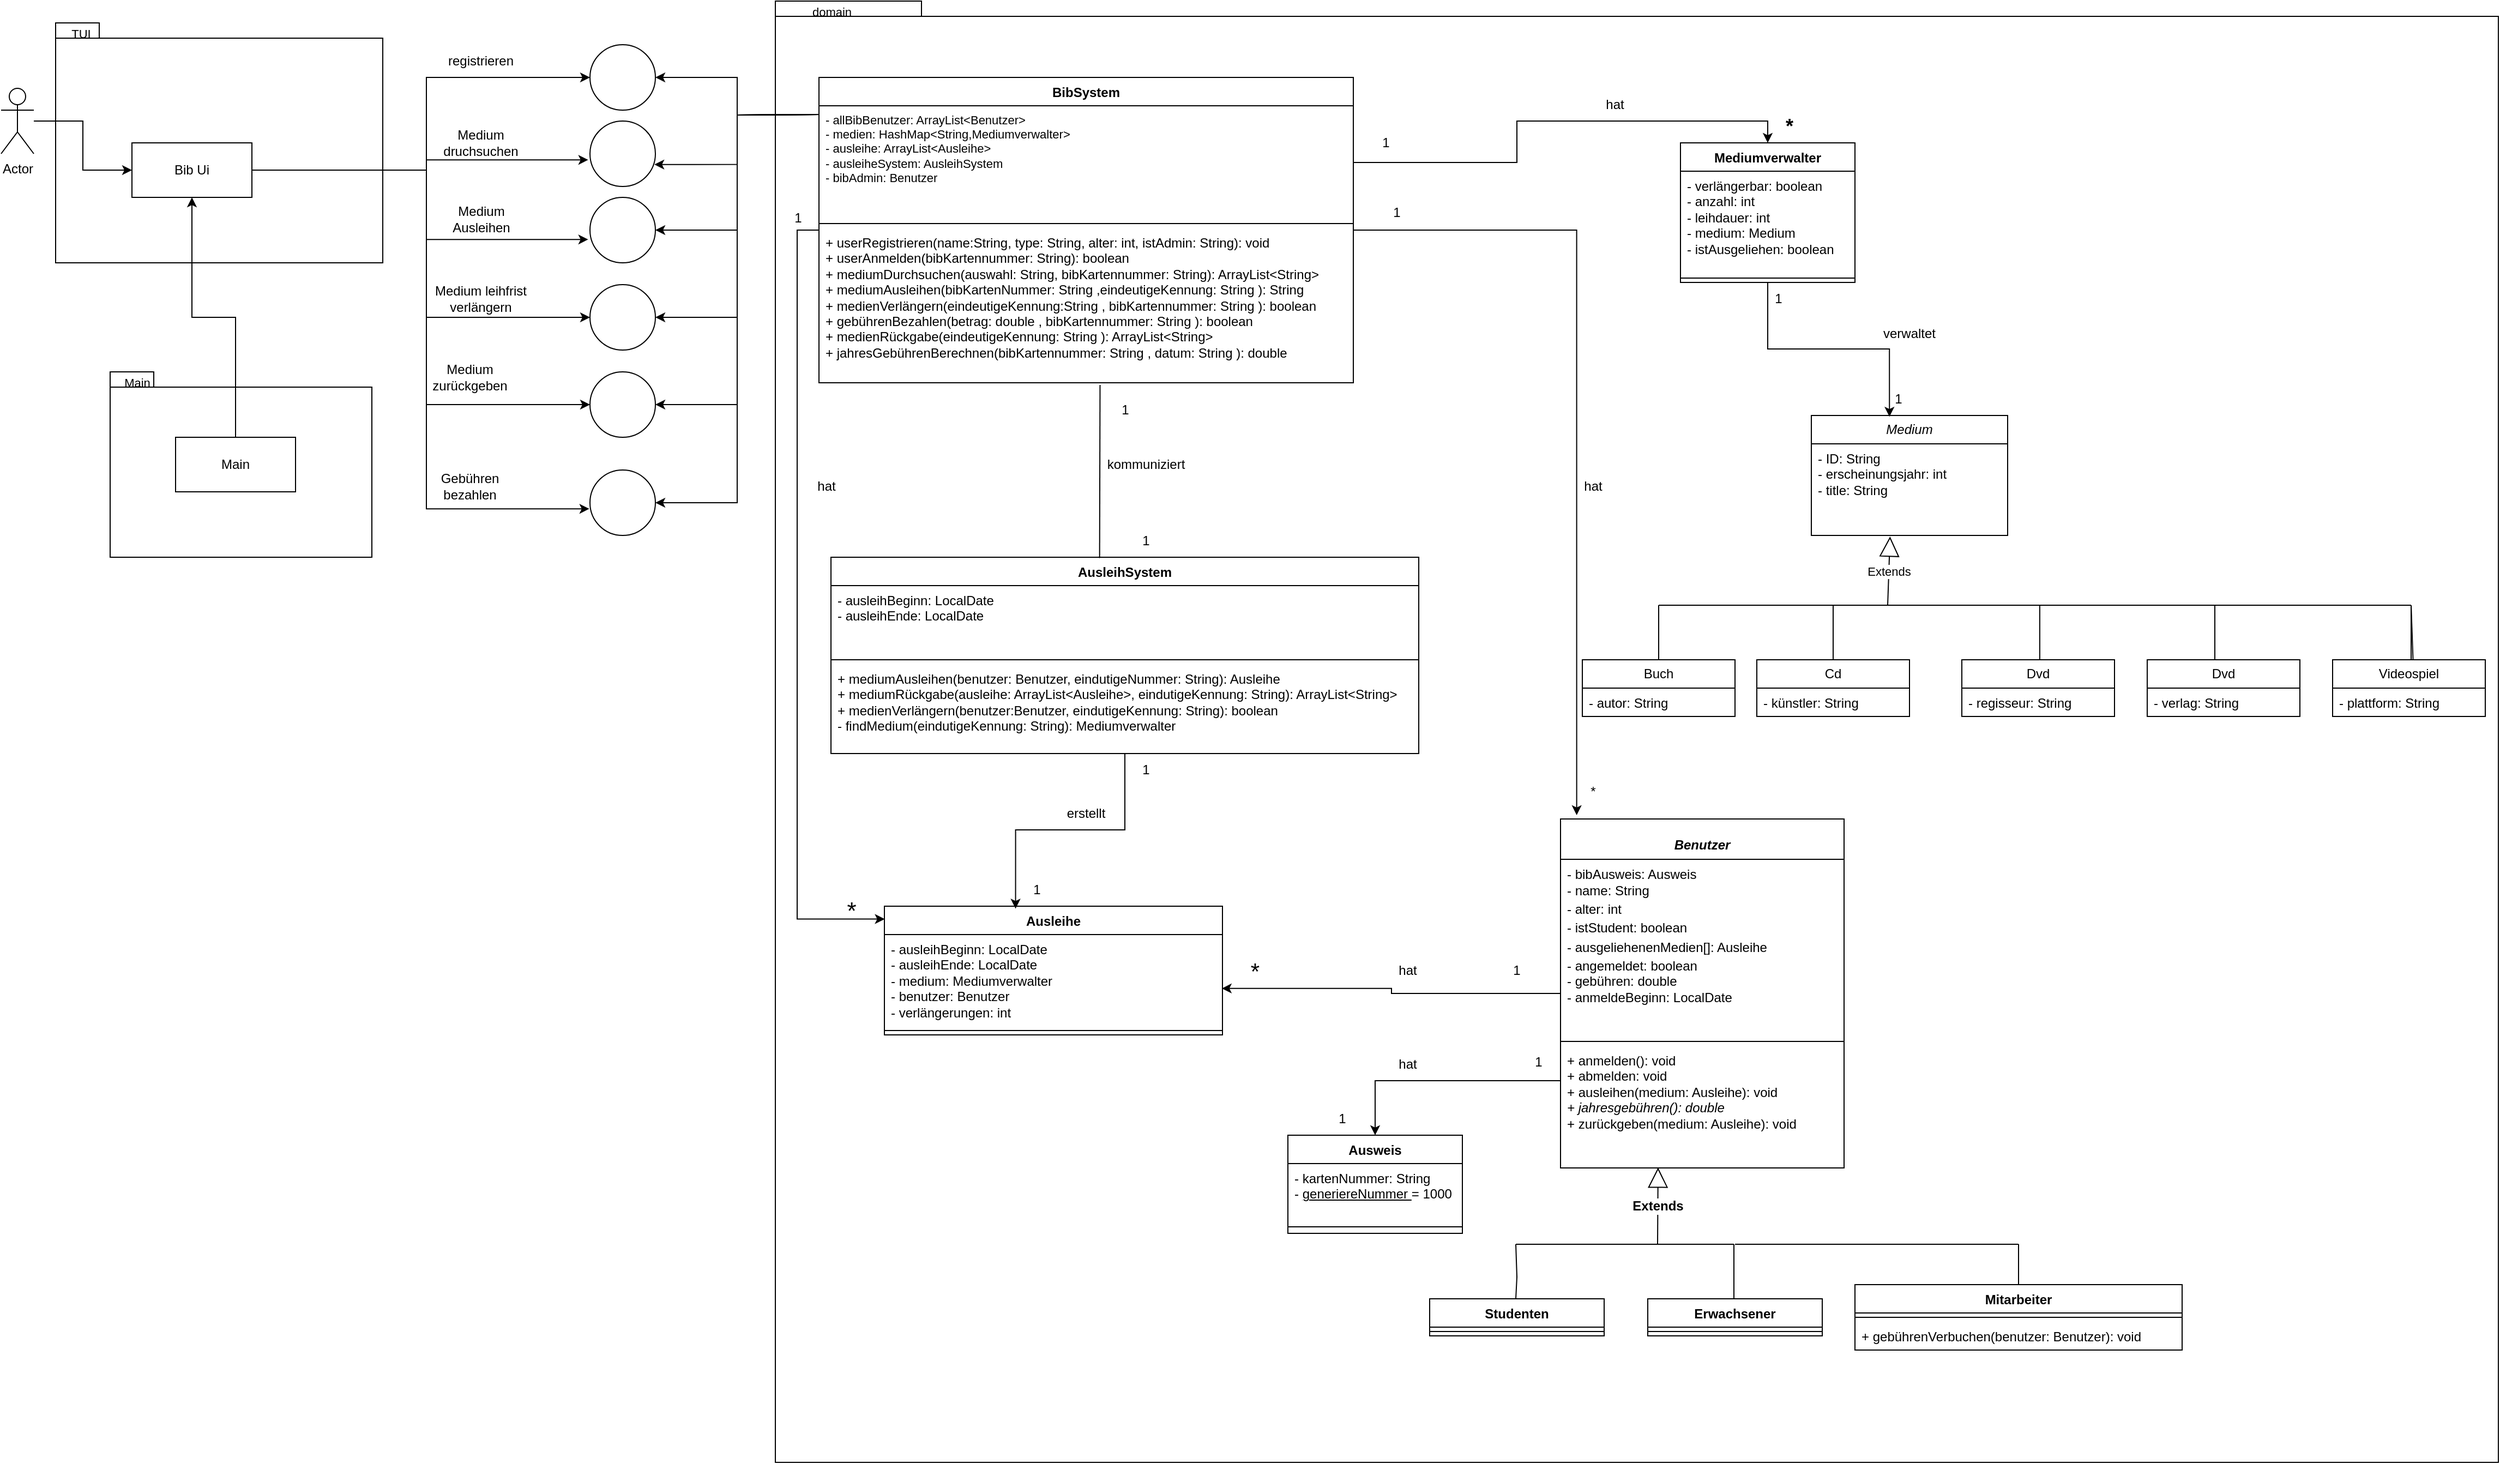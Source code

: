 <mxfile version="24.8.6">
  <diagram name="Seite-1" id="xkmZ0K6vz5A5_BixXH1Q">
    <mxGraphModel dx="1873" dy="1415" grid="1" gridSize="10" guides="1" tooltips="1" connect="1" arrows="1" fold="1" page="1" pageScale="1" pageWidth="827" pageHeight="1169" math="0" shadow="0">
      <root>
        <mxCell id="0" />
        <mxCell id="1" parent="0" />
        <mxCell id="l42d9aidsTNYsLyE-SN_-16" value="" style="shape=folder;fontStyle=1;spacingTop=10;tabWidth=40;tabHeight=14;tabPosition=left;html=1;whiteSpace=wrap;" vertex="1" parent="1">
          <mxGeometry x="750" y="260" width="1580" height="1340" as="geometry" />
        </mxCell>
        <object label="" TUI="" id="ydUtLetK26WXyeJ3qCt--1">
          <mxCell style="shape=folder;fontStyle=1;spacingTop=10;tabWidth=40;tabHeight=14;tabPosition=left;html=1;whiteSpace=wrap;points=[[0,0,0,-5,-13],[0,0,0,0,14],[0,0,0,0,78],[0,0,0,0,142],[0,0,0,0,206],[0,0,0,0,270],[0,0,0,20,0],[0,0,0,40,0],[0,0,0,160,14],[0,0,0,280,14],[0,0,0,280,78],[0,0,0,280,142],[0,0,0,280,206],[0,0,0,280,270],[0,0.5,0,0,0],[0.04,0.02,0,0,0],[0.06,0.04,0,0,0],[0.09,0.03,0,0,0],[0.13,0.04,0,0,0],[0.25,1,0,0,0],[0.5,1,0,0,0],[0.75,1,0,0,0]];" parent="1" vertex="1">
            <mxGeometry x="90" y="280" width="300" height="220" as="geometry" />
          </mxCell>
        </object>
        <mxCell id="bG3rtPKbTOfA4ERHpklN-3" style="edgeStyle=orthogonalEdgeStyle;rounded=0;orthogonalLoop=1;jettySize=auto;html=1;" parent="1" source="ydUtLetK26WXyeJ3qCt--3" target="ydUtLetK26WXyeJ3qCt--5" edge="1">
          <mxGeometry relative="1" as="geometry" />
        </mxCell>
        <mxCell id="ydUtLetK26WXyeJ3qCt--3" value="Actor" style="shape=umlActor;verticalLabelPosition=bottom;verticalAlign=top;html=1;outlineConnect=0;" parent="1" vertex="1">
          <mxGeometry x="40" y="340" width="30" height="60" as="geometry" />
        </mxCell>
        <mxCell id="ydUtLetK26WXyeJ3qCt--5" value="Bib Ui" style="html=1;whiteSpace=wrap;" parent="1" vertex="1">
          <mxGeometry x="160" y="390" width="110" height="50" as="geometry" />
        </mxCell>
        <mxCell id="ydUtLetK26WXyeJ3qCt--7" value="package" style="shape=folder;fontStyle=1;spacingTop=10;tabWidth=40;tabHeight=14;tabPosition=left;html=1;whiteSpace=wrap;" parent="1" vertex="1">
          <mxGeometry x="140" y="600" width="240" height="170" as="geometry" />
        </mxCell>
        <mxCell id="bG3rtPKbTOfA4ERHpklN-4" style="edgeStyle=orthogonalEdgeStyle;rounded=0;orthogonalLoop=1;jettySize=auto;html=1;" parent="1" source="ydUtLetK26WXyeJ3qCt--9" target="ydUtLetK26WXyeJ3qCt--5" edge="1">
          <mxGeometry relative="1" as="geometry" />
        </mxCell>
        <mxCell id="ydUtLetK26WXyeJ3qCt--9" value="Main" style="html=1;whiteSpace=wrap;" parent="1" vertex="1">
          <mxGeometry x="200" y="660" width="110" height="50" as="geometry" />
        </mxCell>
        <mxCell id="ydUtLetK26WXyeJ3qCt--10" value="" style="verticalLabelPosition=bottom;verticalAlign=top;html=1;shape=mxgraph.flowchart.on-page_reference;" parent="1" vertex="1">
          <mxGeometry x="580" y="300" width="60" height="60" as="geometry" />
        </mxCell>
        <mxCell id="ydUtLetK26WXyeJ3qCt--11" value="" style="verticalLabelPosition=bottom;verticalAlign=top;html=1;shape=mxgraph.flowchart.on-page_reference;" parent="1" vertex="1">
          <mxGeometry x="580" y="370" width="60" height="60" as="geometry" />
        </mxCell>
        <mxCell id="ydUtLetK26WXyeJ3qCt--12" value="" style="verticalLabelPosition=bottom;verticalAlign=top;html=1;shape=mxgraph.flowchart.on-page_reference;" parent="1" vertex="1">
          <mxGeometry x="580" y="440" width="60" height="60" as="geometry" />
        </mxCell>
        <mxCell id="ydUtLetK26WXyeJ3qCt--13" value="" style="verticalLabelPosition=bottom;verticalAlign=top;html=1;shape=mxgraph.flowchart.on-page_reference;" parent="1" vertex="1">
          <mxGeometry x="580" y="520" width="60" height="60" as="geometry" />
        </mxCell>
        <mxCell id="ydUtLetK26WXyeJ3qCt--14" value="" style="verticalLabelPosition=bottom;verticalAlign=top;html=1;shape=mxgraph.flowchart.on-page_reference;" parent="1" vertex="1">
          <mxGeometry x="580" y="600" width="60" height="60" as="geometry" />
        </mxCell>
        <mxCell id="ydUtLetK26WXyeJ3qCt--25" value="&lt;font style=&quot;font-size: 11px;&quot;&gt;TUI&amp;nbsp;&lt;/font&gt;" style="text;html=1;align=center;verticalAlign=middle;whiteSpace=wrap;rounded=0;" parent="1" vertex="1">
          <mxGeometry x="80" y="280" width="70" height="20" as="geometry" />
        </mxCell>
        <mxCell id="ydUtLetK26WXyeJ3qCt--26" value="&lt;div&gt;&lt;br&gt;&lt;/div&gt;&lt;div&gt;&lt;br&gt;&lt;/div&gt;" style="text;html=1;align=center;verticalAlign=middle;whiteSpace=wrap;rounded=0;" parent="1" vertex="1">
          <mxGeometry x="50" y="280" width="70" height="20" as="geometry" />
        </mxCell>
        <mxCell id="ydUtLetK26WXyeJ3qCt--27" value="&lt;font style=&quot;font-size: 11px;&quot;&gt;Main&lt;/font&gt;" style="text;html=1;align=center;verticalAlign=middle;whiteSpace=wrap;rounded=0;" parent="1" vertex="1">
          <mxGeometry x="130" y="600" width="70" height="20" as="geometry" />
        </mxCell>
        <mxCell id="ydUtLetK26WXyeJ3qCt--28" value="&lt;font style=&quot;font-size: 11px;&quot;&gt;domain&lt;/font&gt;" style="text;html=1;align=center;verticalAlign=middle;whiteSpace=wrap;rounded=0;" parent="1" vertex="1">
          <mxGeometry x="767" y="260" width="70" height="20" as="geometry" />
        </mxCell>
        <mxCell id="ydUtLetK26WXyeJ3qCt--29" value="registrieren" style="text;html=1;align=center;verticalAlign=middle;whiteSpace=wrap;rounded=0;" parent="1" vertex="1">
          <mxGeometry x="450" y="300" width="60" height="30" as="geometry" />
        </mxCell>
        <mxCell id="ydUtLetK26WXyeJ3qCt--32" value="Medium&amp;nbsp;leihfrist verlängern" style="text;html=1;align=center;verticalAlign=middle;whiteSpace=wrap;rounded=0;" parent="1" vertex="1">
          <mxGeometry x="430" y="518" width="100" height="30" as="geometry" />
        </mxCell>
        <mxCell id="ydUtLetK26WXyeJ3qCt--33" value="Medium zurückgeben" style="text;html=1;align=center;verticalAlign=middle;whiteSpace=wrap;rounded=0;" parent="1" vertex="1">
          <mxGeometry x="440" y="590" width="60" height="30" as="geometry" />
        </mxCell>
        <mxCell id="ydUtLetK26WXyeJ3qCt--34" value="Gebühren bezahlen" style="text;html=1;align=center;verticalAlign=middle;whiteSpace=wrap;rounded=0;" parent="1" vertex="1">
          <mxGeometry x="440" y="690" width="60" height="30" as="geometry" />
        </mxCell>
        <mxCell id="ydUtLetK26WXyeJ3qCt--38" value="" style="verticalLabelPosition=bottom;verticalAlign=top;html=1;shape=mxgraph.flowchart.on-page_reference;" parent="1" vertex="1">
          <mxGeometry x="580" y="690" width="60" height="60" as="geometry" />
        </mxCell>
        <mxCell id="ydUtLetK26WXyeJ3qCt--41" value="&lt;i&gt;Medium&lt;/i&gt;" style="swimlane;fontStyle=0;childLayout=stackLayout;horizontal=1;startSize=26;fillColor=none;horizontalStack=0;resizeParent=1;resizeParentMax=0;resizeLast=0;collapsible=1;marginBottom=0;whiteSpace=wrap;html=1;" parent="1" vertex="1">
          <mxGeometry x="1700" y="640" width="180" height="110" as="geometry" />
        </mxCell>
        <mxCell id="ydUtLetK26WXyeJ3qCt--42" value="- ID: String&lt;div&gt;- erscheinungsjahr: int&lt;/div&gt;&lt;div&gt;- title: String&lt;/div&gt;" style="text;strokeColor=none;fillColor=none;align=left;verticalAlign=top;spacingLeft=4;spacingRight=4;overflow=hidden;rotatable=0;points=[[0,0.5],[1,0.5]];portConstraint=eastwest;whiteSpace=wrap;html=1;" parent="ydUtLetK26WXyeJ3qCt--41" vertex="1">
          <mxGeometry y="26" width="180" height="84" as="geometry" />
        </mxCell>
        <mxCell id="ydUtLetK26WXyeJ3qCt--79" value="" style="endArrow=none;html=1;rounded=0;" parent="1" edge="1">
          <mxGeometry width="50" height="50" relative="1" as="geometry">
            <mxPoint x="1560" y="864" as="sourcePoint" />
            <mxPoint x="1560" y="814" as="targetPoint" />
          </mxGeometry>
        </mxCell>
        <mxCell id="ydUtLetK26WXyeJ3qCt--80" value="" style="endArrow=none;html=1;rounded=0;" parent="1" edge="1">
          <mxGeometry width="50" height="50" relative="1" as="geometry">
            <mxPoint x="1560" y="814" as="sourcePoint" />
            <mxPoint x="2250" y="814" as="targetPoint" />
          </mxGeometry>
        </mxCell>
        <mxCell id="ydUtLetK26WXyeJ3qCt--81" value="" style="endArrow=none;html=1;rounded=0;exitX=0.584;exitY=0.003;exitDx=0;exitDy=0;exitPerimeter=0;" parent="1" edge="1">
          <mxGeometry width="50" height="50" relative="1" as="geometry">
            <mxPoint x="2251.76" y="864.156" as="sourcePoint" />
            <mxPoint x="2250" y="814" as="targetPoint" />
          </mxGeometry>
        </mxCell>
        <mxCell id="ydUtLetK26WXyeJ3qCt--82" value="Extends" style="endArrow=block;endSize=16;endFill=0;html=1;rounded=0;entryX=0.401;entryY=1.012;entryDx=0;entryDy=0;entryPerimeter=0;" parent="1" target="ydUtLetK26WXyeJ3qCt--42" edge="1">
          <mxGeometry width="160" relative="1" as="geometry">
            <mxPoint x="1770" y="814" as="sourcePoint" />
            <mxPoint x="1771.82" y="753.876" as="targetPoint" />
          </mxGeometry>
        </mxCell>
        <mxCell id="ydUtLetK26WXyeJ3qCt--84" value="" style="endArrow=none;html=1;rounded=0;" parent="1" edge="1">
          <mxGeometry width="50" height="50" relative="1" as="geometry">
            <mxPoint x="1720" y="864" as="sourcePoint" />
            <mxPoint x="1720" y="814" as="targetPoint" />
          </mxGeometry>
        </mxCell>
        <mxCell id="ydUtLetK26WXyeJ3qCt--86" value="" style="endArrow=none;html=1;rounded=0;" parent="1" edge="1">
          <mxGeometry width="50" height="50" relative="1" as="geometry">
            <mxPoint x="1909.45" y="864" as="sourcePoint" />
            <mxPoint x="1909.45" y="814" as="targetPoint" />
            <Array as="points">
              <mxPoint x="1909.45" y="834" />
            </Array>
          </mxGeometry>
        </mxCell>
        <mxCell id="ydUtLetK26WXyeJ3qCt--87" value="" style="endArrow=none;html=1;rounded=0;" parent="1" edge="1">
          <mxGeometry width="50" height="50" relative="1" as="geometry">
            <mxPoint x="2070" y="864" as="sourcePoint" />
            <mxPoint x="2070" y="814" as="targetPoint" />
          </mxGeometry>
        </mxCell>
        <mxCell id="ydUtLetK26WXyeJ3qCt--88" value="" style="endArrow=none;html=1;rounded=0;" parent="1" edge="1">
          <mxGeometry width="50" height="50" relative="1" as="geometry">
            <mxPoint x="2250" y="864" as="sourcePoint" />
            <mxPoint x="2250" y="814" as="targetPoint" />
          </mxGeometry>
        </mxCell>
        <mxCell id="ydUtLetK26WXyeJ3qCt--131" style="edgeStyle=orthogonalEdgeStyle;rounded=0;orthogonalLoop=1;jettySize=auto;html=1;entryX=1;entryY=0.5;entryDx=0;entryDy=0;entryPerimeter=0;" parent="1" target="ydUtLetK26WXyeJ3qCt--10" edge="1">
          <mxGeometry relative="1" as="geometry">
            <mxPoint x="790" y="364" as="sourcePoint" />
          </mxGeometry>
        </mxCell>
        <mxCell id="ydUtLetK26WXyeJ3qCt--132" style="edgeStyle=orthogonalEdgeStyle;rounded=0;orthogonalLoop=1;jettySize=auto;html=1;entryX=0.985;entryY=0.664;entryDx=0;entryDy=0;entryPerimeter=0;" parent="1" target="ydUtLetK26WXyeJ3qCt--11" edge="1">
          <mxGeometry relative="1" as="geometry">
            <mxPoint x="790" y="364" as="sourcePoint" />
          </mxGeometry>
        </mxCell>
        <mxCell id="ydUtLetK26WXyeJ3qCt--133" style="edgeStyle=orthogonalEdgeStyle;rounded=0;orthogonalLoop=1;jettySize=auto;html=1;entryX=1;entryY=0.5;entryDx=0;entryDy=0;entryPerimeter=0;" parent="1" target="ydUtLetK26WXyeJ3qCt--12" edge="1">
          <mxGeometry relative="1" as="geometry">
            <mxPoint x="790" y="364" as="sourcePoint" />
          </mxGeometry>
        </mxCell>
        <mxCell id="ydUtLetK26WXyeJ3qCt--134" style="edgeStyle=orthogonalEdgeStyle;rounded=0;orthogonalLoop=1;jettySize=auto;html=1;entryX=1;entryY=0.5;entryDx=0;entryDy=0;entryPerimeter=0;" parent="1" target="ydUtLetK26WXyeJ3qCt--13" edge="1">
          <mxGeometry relative="1" as="geometry">
            <mxPoint x="790" y="364" as="sourcePoint" />
          </mxGeometry>
        </mxCell>
        <mxCell id="ydUtLetK26WXyeJ3qCt--135" style="edgeStyle=orthogonalEdgeStyle;rounded=0;orthogonalLoop=1;jettySize=auto;html=1;entryX=1;entryY=0.5;entryDx=0;entryDy=0;entryPerimeter=0;" parent="1" target="ydUtLetK26WXyeJ3qCt--14" edge="1">
          <mxGeometry relative="1" as="geometry">
            <mxPoint x="790" y="364" as="sourcePoint" />
          </mxGeometry>
        </mxCell>
        <mxCell id="ydUtLetK26WXyeJ3qCt--136" style="edgeStyle=orthogonalEdgeStyle;rounded=0;orthogonalLoop=1;jettySize=auto;html=1;entryX=1;entryY=0.5;entryDx=0;entryDy=0;entryPerimeter=0;" parent="1" target="ydUtLetK26WXyeJ3qCt--38" edge="1">
          <mxGeometry relative="1" as="geometry">
            <mxPoint x="790" y="364" as="sourcePoint" />
          </mxGeometry>
        </mxCell>
        <mxCell id="ydUtLetK26WXyeJ3qCt--137" style="edgeStyle=orthogonalEdgeStyle;rounded=0;orthogonalLoop=1;jettySize=auto;html=1;entryX=0;entryY=0.5;entryDx=0;entryDy=0;entryPerimeter=0;" parent="1" source="ydUtLetK26WXyeJ3qCt--5" target="ydUtLetK26WXyeJ3qCt--10" edge="1">
          <mxGeometry relative="1" as="geometry">
            <Array as="points">
              <mxPoint x="430" y="415" />
              <mxPoint x="430" y="330" />
            </Array>
          </mxGeometry>
        </mxCell>
        <mxCell id="ydUtLetK26WXyeJ3qCt--138" style="edgeStyle=orthogonalEdgeStyle;rounded=0;orthogonalLoop=1;jettySize=auto;html=1;entryX=-0.027;entryY=0.593;entryDx=0;entryDy=0;entryPerimeter=0;" parent="1" source="ydUtLetK26WXyeJ3qCt--5" target="ydUtLetK26WXyeJ3qCt--11" edge="1">
          <mxGeometry relative="1" as="geometry">
            <Array as="points">
              <mxPoint x="430" y="415" />
              <mxPoint x="430" y="406" />
            </Array>
          </mxGeometry>
        </mxCell>
        <mxCell id="ydUtLetK26WXyeJ3qCt--139" style="edgeStyle=orthogonalEdgeStyle;rounded=0;orthogonalLoop=1;jettySize=auto;html=1;entryX=-0.027;entryY=0.643;entryDx=0;entryDy=0;entryPerimeter=0;" parent="1" source="ydUtLetK26WXyeJ3qCt--5" target="ydUtLetK26WXyeJ3qCt--12" edge="1">
          <mxGeometry relative="1" as="geometry">
            <Array as="points">
              <mxPoint x="430" y="415" />
              <mxPoint x="430" y="479" />
            </Array>
          </mxGeometry>
        </mxCell>
        <mxCell id="ydUtLetK26WXyeJ3qCt--141" style="edgeStyle=orthogonalEdgeStyle;rounded=0;orthogonalLoop=1;jettySize=auto;html=1;entryX=0;entryY=0.5;entryDx=0;entryDy=0;entryPerimeter=0;" parent="1" source="ydUtLetK26WXyeJ3qCt--5" target="ydUtLetK26WXyeJ3qCt--13" edge="1">
          <mxGeometry relative="1" as="geometry">
            <Array as="points">
              <mxPoint x="430" y="415" />
              <mxPoint x="430" y="550" />
            </Array>
          </mxGeometry>
        </mxCell>
        <mxCell id="ydUtLetK26WXyeJ3qCt--142" style="edgeStyle=orthogonalEdgeStyle;rounded=0;orthogonalLoop=1;jettySize=auto;html=1;entryX=0;entryY=0.5;entryDx=0;entryDy=0;entryPerimeter=0;" parent="1" source="ydUtLetK26WXyeJ3qCt--5" target="ydUtLetK26WXyeJ3qCt--14" edge="1">
          <mxGeometry relative="1" as="geometry">
            <Array as="points">
              <mxPoint x="430" y="415" />
              <mxPoint x="430" y="630" />
            </Array>
          </mxGeometry>
        </mxCell>
        <mxCell id="ydUtLetK26WXyeJ3qCt--143" style="edgeStyle=orthogonalEdgeStyle;rounded=0;orthogonalLoop=1;jettySize=auto;html=1;entryX=-0.01;entryY=0.593;entryDx=0;entryDy=0;entryPerimeter=0;" parent="1" source="ydUtLetK26WXyeJ3qCt--5" target="ydUtLetK26WXyeJ3qCt--38" edge="1">
          <mxGeometry relative="1" as="geometry">
            <Array as="points">
              <mxPoint x="430" y="415" />
              <mxPoint x="430" y="726" />
            </Array>
          </mxGeometry>
        </mxCell>
        <mxCell id="ydUtLetK26WXyeJ3qCt--158" value="Ausleihe" style="swimlane;fontStyle=1;align=center;verticalAlign=top;childLayout=stackLayout;horizontal=1;startSize=26;horizontalStack=0;resizeParent=1;resizeParentMax=0;resizeLast=0;collapsible=1;marginBottom=0;whiteSpace=wrap;html=1;" parent="1" vertex="1">
          <mxGeometry x="850" y="1090" width="310" height="118" as="geometry" />
        </mxCell>
        <mxCell id="ydUtLetK26WXyeJ3qCt--159" value="- ausleihBeginn: LocalDate&lt;div&gt;- ausleihEnde: LocalDate&amp;nbsp;&lt;/div&gt;&lt;div&gt;- medium: Mediumverwalter&lt;/div&gt;&lt;div&gt;- benutzer: Benutzer&lt;/div&gt;&lt;div&gt;- verlängerungen: int&lt;/div&gt;" style="text;strokeColor=none;fillColor=none;align=left;verticalAlign=top;spacingLeft=4;spacingRight=4;overflow=hidden;rotatable=0;points=[[0,0.5],[1,0.5]];portConstraint=eastwest;whiteSpace=wrap;html=1;" parent="ydUtLetK26WXyeJ3qCt--158" vertex="1">
          <mxGeometry y="26" width="310" height="84" as="geometry" />
        </mxCell>
        <mxCell id="ydUtLetK26WXyeJ3qCt--160" value="" style="line;strokeWidth=1;fillColor=none;align=left;verticalAlign=middle;spacingTop=-1;spacingLeft=3;spacingRight=3;rotatable=0;labelPosition=right;points=[];portConstraint=eastwest;strokeColor=inherit;" parent="ydUtLetK26WXyeJ3qCt--158" vertex="1">
          <mxGeometry y="110" width="310" height="8" as="geometry" />
        </mxCell>
        <mxCell id="ydUtLetK26WXyeJ3qCt--162" value="Ausweis" style="swimlane;fontStyle=1;align=center;verticalAlign=top;childLayout=stackLayout;horizontal=1;startSize=26;horizontalStack=0;resizeParent=1;resizeParentMax=0;resizeLast=0;collapsible=1;marginBottom=0;whiteSpace=wrap;html=1;" parent="1" vertex="1">
          <mxGeometry x="1220" y="1300" width="160" height="90" as="geometry" />
        </mxCell>
        <mxCell id="ydUtLetK26WXyeJ3qCt--163" value="- kartenNummer: String&lt;div&gt;- &lt;u&gt;generiereNummer &lt;/u&gt;= 1000&lt;/div&gt;" style="text;strokeColor=none;fillColor=none;align=left;verticalAlign=top;spacingLeft=4;spacingRight=4;overflow=hidden;rotatable=0;points=[[0,0.5],[1,0.5]];portConstraint=eastwest;whiteSpace=wrap;html=1;" parent="ydUtLetK26WXyeJ3qCt--162" vertex="1">
          <mxGeometry y="26" width="160" height="54" as="geometry" />
        </mxCell>
        <mxCell id="ydUtLetK26WXyeJ3qCt--164" value="" style="line;strokeWidth=1;fillColor=none;align=left;verticalAlign=middle;spacingTop=-1;spacingLeft=3;spacingRight=3;rotatable=0;labelPosition=right;points=[];portConstraint=eastwest;strokeColor=inherit;" parent="ydUtLetK26WXyeJ3qCt--162" vertex="1">
          <mxGeometry y="80" width="160" height="8" as="geometry" />
        </mxCell>
        <mxCell id="ydUtLetK26WXyeJ3qCt--165" value="&lt;div&gt;&lt;br&gt;&lt;/div&gt;&lt;div&gt;&lt;br&gt;&lt;/div&gt;" style="text;strokeColor=none;fillColor=none;align=left;verticalAlign=top;spacingLeft=4;spacingRight=4;overflow=hidden;rotatable=0;points=[[0,0.5],[1,0.5]];portConstraint=eastwest;whiteSpace=wrap;html=1;" parent="ydUtLetK26WXyeJ3qCt--162" vertex="1">
          <mxGeometry y="88" width="160" height="2" as="geometry" />
        </mxCell>
        <mxCell id="i-RIzz4hhB1Q3m7lVkjo-15" style="edgeStyle=orthogonalEdgeStyle;rounded=0;orthogonalLoop=1;jettySize=auto;html=1;entryX=0.5;entryY=0;entryDx=0;entryDy=0;" parent="1" source="ydUtLetK26WXyeJ3qCt--175" target="ydUtLetK26WXyeJ3qCt--162" edge="1">
          <mxGeometry relative="1" as="geometry">
            <Array as="points">
              <mxPoint x="1300" y="1250" />
            </Array>
          </mxGeometry>
        </mxCell>
        <mxCell id="ydUtLetK26WXyeJ3qCt--175" value="&lt;i&gt;Benutzer&lt;/i&gt;" style="swimlane;fontStyle=1;align=center;verticalAlign=top;childLayout=stackLayout;horizontal=1;startSize=37;horizontalStack=0;resizeParent=1;resizeParentMax=0;resizeLast=0;collapsible=1;marginBottom=0;whiteSpace=wrap;html=1;strokeColor=default;spacingTop=10;fontFamily=Helvetica;fontSize=12;fontColor=default;fillColor=default;" parent="1" vertex="1">
          <mxGeometry x="1470" y="1010" width="260" height="320" as="geometry" />
        </mxCell>
        <mxCell id="ydUtLetK26WXyeJ3qCt--176" value="&lt;span style=&quot;font-weight: normal;&quot;&gt;- bibAusweis: Ausweis&lt;/span&gt;&lt;div style=&quot;line-height: 140%;&quot;&gt;&lt;span style=&quot;background-color: initial; font-weight: normal;&quot;&gt;- name: String&lt;/span&gt;&lt;/div&gt;&lt;div style=&quot;line-height: 140%;&quot;&gt;&lt;span style=&quot;background-color: initial; font-weight: normal;&quot;&gt;- alter: int&lt;/span&gt;&lt;/div&gt;&lt;div style=&quot;line-height: 140%;&quot;&gt;&lt;span style=&quot;background-color: initial; font-weight: normal;&quot;&gt;- istStudent: boolean&lt;/span&gt;&lt;/div&gt;&lt;div style=&quot;line-height: 160%;&quot;&gt;&lt;span style=&quot;font-weight: normal;&quot;&gt;-&amp;nbsp;&lt;span style=&quot;background-color: initial;&quot;&gt;ausgeliehenenMedien[]: Ausleihe&lt;/span&gt;&lt;/span&gt;&lt;/div&gt;&lt;div&gt;&lt;span style=&quot;font-weight: normal;&quot;&gt;- angemeldet: boolean&lt;/span&gt;&lt;/div&gt;&lt;div&gt;&lt;span style=&quot;font-weight: normal;&quot;&gt;- gebühren: double&lt;/span&gt;&lt;/div&gt;&lt;div&gt;&lt;span style=&quot;font-weight: normal;&quot;&gt;- anmeldeBeginn: LocalDate&lt;/span&gt;&lt;/div&gt;" style="text;strokeColor=none;fillColor=none;align=left;verticalAlign=top;spacingLeft=4;spacingRight=4;overflow=hidden;rotatable=0;points=[[0,0.5],[1,0.5]];portConstraint=eastwest;whiteSpace=wrap;html=1;fontFamily=Helvetica;fontSize=12;fontColor=default;fontStyle=1;" parent="ydUtLetK26WXyeJ3qCt--175" vertex="1">
          <mxGeometry y="37" width="260" height="163" as="geometry" />
        </mxCell>
        <mxCell id="ydUtLetK26WXyeJ3qCt--177" value="" style="line;strokeWidth=1;fillColor=none;align=left;verticalAlign=middle;spacingTop=-1;spacingLeft=3;spacingRight=3;rotatable=0;labelPosition=right;points=[];portConstraint=eastwest;strokeColor=inherit;fontFamily=Helvetica;fontSize=12;fontColor=default;fontStyle=1;" parent="ydUtLetK26WXyeJ3qCt--175" vertex="1">
          <mxGeometry y="200" width="260" height="8" as="geometry" />
        </mxCell>
        <mxCell id="ydUtLetK26WXyeJ3qCt--178" value="&lt;span style=&quot;font-weight: normal;&quot;&gt;+ anmelden(): void&lt;/span&gt;&lt;div&gt;&lt;span style=&quot;font-weight: 400;&quot;&gt;+ abmelden: void&lt;br&gt;&lt;/span&gt;&lt;div&gt;&lt;span style=&quot;font-weight: normal;&quot;&gt;+ ausleihen(medium: Ausleihe): void&lt;/span&gt;&lt;/div&gt;&lt;div&gt;&lt;span style=&quot;font-weight: normal; background-color: initial;&quot;&gt;&lt;i&gt;+ jahresgebühren(): double&lt;/i&gt;&lt;/span&gt;&lt;/div&gt;&lt;div&gt;&lt;span style=&quot;font-weight: normal;&quot;&gt;+ zurückgeben(medium: Ausleihe): void&lt;/span&gt;&lt;/div&gt;&lt;div&gt;&lt;br&gt;&lt;/div&gt;&lt;/div&gt;" style="text;strokeColor=none;fillColor=none;align=left;verticalAlign=top;spacingLeft=4;spacingRight=4;overflow=hidden;rotatable=0;points=[[0,0.5],[1,0.5]];portConstraint=eastwest;whiteSpace=wrap;html=1;fontFamily=Helvetica;fontSize=12;fontColor=default;fontStyle=1;" parent="ydUtLetK26WXyeJ3qCt--175" vertex="1">
          <mxGeometry y="208" width="260" height="112" as="geometry" />
        </mxCell>
        <mxCell id="ydUtLetK26WXyeJ3qCt--203" value="" style="endArrow=none;html=1;rounded=0;fontFamily=Helvetica;fontSize=12;fontColor=default;fontStyle=1;" parent="1" edge="1">
          <mxGeometry width="50" height="50" relative="1" as="geometry">
            <mxPoint x="1429" y="1450" as="sourcePoint" />
            <mxPoint x="1429" y="1400" as="targetPoint" />
            <Array as="points">
              <mxPoint x="1430" y="1430" />
            </Array>
          </mxGeometry>
        </mxCell>
        <mxCell id="ydUtLetK26WXyeJ3qCt--204" value="" style="endArrow=none;html=1;rounded=0;fontFamily=Helvetica;fontSize=12;fontColor=default;fontStyle=1;" parent="1" edge="1">
          <mxGeometry width="50" height="50" relative="1" as="geometry">
            <mxPoint x="1629" y="1450" as="sourcePoint" />
            <mxPoint x="1629" y="1400" as="targetPoint" />
          </mxGeometry>
        </mxCell>
        <mxCell id="ydUtLetK26WXyeJ3qCt--205" value="" style="endArrow=none;html=1;rounded=0;fontFamily=Helvetica;fontSize=12;fontColor=default;fontStyle=1;" parent="1" edge="1">
          <mxGeometry width="50" height="50" relative="1" as="geometry">
            <mxPoint x="1429" y="1400" as="sourcePoint" />
            <mxPoint x="1629" y="1400" as="targetPoint" />
          </mxGeometry>
        </mxCell>
        <mxCell id="ydUtLetK26WXyeJ3qCt--206" value="Extends" style="endArrow=block;endSize=16;endFill=0;html=1;rounded=0;fontFamily=Helvetica;fontSize=12;fontColor=default;fontStyle=1;entryX=0.344;entryY=0.997;entryDx=0;entryDy=0;entryPerimeter=0;" parent="1" target="ydUtLetK26WXyeJ3qCt--178" edge="1">
          <mxGeometry width="160" relative="1" as="geometry">
            <mxPoint x="1559" y="1400" as="sourcePoint" />
            <mxPoint x="1540" y="1380" as="targetPoint" />
          </mxGeometry>
        </mxCell>
        <mxCell id="i-RIzz4hhB1Q3m7lVkjo-2" value="BibSystem" style="swimlane;fontStyle=1;align=center;verticalAlign=top;childLayout=stackLayout;horizontal=1;startSize=26;horizontalStack=0;resizeParent=1;resizeParentMax=0;resizeLast=0;collapsible=1;marginBottom=0;whiteSpace=wrap;html=1;" parent="1" vertex="1">
          <mxGeometry x="790" y="330" width="490" height="280" as="geometry" />
        </mxCell>
        <mxCell id="i-RIzz4hhB1Q3m7lVkjo-3" value="&lt;div style=&quot;font-size: 11px;&quot;&gt;&lt;span style=&quot;background-color: initial;&quot;&gt;&lt;font style=&quot;font-size: 11px;&quot;&gt;- allBibBenutzer: ArrayList&amp;lt;Benutzer&amp;gt;&lt;/font&gt;&lt;/span&gt;&lt;/div&gt;&lt;div style=&quot;font-size: 11px;&quot;&gt;&lt;span style=&quot;background-color: initial;&quot;&gt;&lt;font style=&quot;font-size: 11px;&quot;&gt;- medien: HashMap&amp;lt;String,Mediumverwalter&amp;gt;&lt;/font&gt;&lt;/span&gt;&lt;/div&gt;&lt;div style=&quot;font-size: 11px;&quot;&gt;&lt;span style=&quot;background-color: initial;&quot;&gt;&lt;font style=&quot;font-size: 11px;&quot;&gt;- ausleihe: ArrayList&amp;lt;Ausleihe&amp;gt;&lt;/font&gt;&lt;/span&gt;&lt;/div&gt;&lt;div style=&quot;font-size: 11px;&quot;&gt;&lt;span style=&quot;background-color: initial;&quot;&gt;&lt;font style=&quot;font-size: 11px;&quot;&gt;- ausleiheSystem: AusleihSystem&lt;/font&gt;&lt;/span&gt;&lt;/div&gt;&lt;div style=&quot;font-size: 11px;&quot;&gt;&lt;span style=&quot;background-color: initial;&quot;&gt;&lt;font style=&quot;font-size: 11px;&quot;&gt;- bibAdmin: Benutzer&lt;/font&gt;&lt;/span&gt;&lt;/div&gt;&lt;div style=&quot;font-size: 11px;&quot;&gt;&lt;span style=&quot;background-color: initial;&quot;&gt;&lt;font style=&quot;font-size: 11px;&quot;&gt;&lt;br&gt;&lt;/font&gt;&lt;/span&gt;&lt;/div&gt;" style="text;strokeColor=none;fillColor=none;align=left;verticalAlign=top;spacingLeft=4;spacingRight=4;overflow=hidden;rotatable=0;points=[[0,0.5],[1,0.5]];portConstraint=eastwest;whiteSpace=wrap;html=1;strokeWidth=3;" parent="i-RIzz4hhB1Q3m7lVkjo-2" vertex="1">
          <mxGeometry y="26" width="490" height="104" as="geometry" />
        </mxCell>
        <mxCell id="i-RIzz4hhB1Q3m7lVkjo-4" value="" style="line;strokeWidth=1;fillColor=none;align=left;verticalAlign=middle;spacingTop=-1;spacingLeft=3;spacingRight=3;rotatable=0;labelPosition=right;points=[];portConstraint=eastwest;strokeColor=inherit;" parent="i-RIzz4hhB1Q3m7lVkjo-2" vertex="1">
          <mxGeometry y="130" width="490" height="8" as="geometry" />
        </mxCell>
        <mxCell id="i-RIzz4hhB1Q3m7lVkjo-5" value="+ userRegistrieren(name:String, type: String, alter: int, istAdmin: String): void&lt;div&gt;+ userAnmelden(bibKartennummer: String): boolean&lt;/div&gt;&lt;div&gt;+&amp;nbsp;mediumDurchsuchen(auswahl: String, bibKartennummer: String): ArrayList&amp;lt;String&amp;gt;&lt;/div&gt;&lt;div&gt;+&amp;nbsp;mediumAusleihen(bibKartenNummer:&amp;nbsp;&lt;span style=&quot;background-color: initial;&quot;&gt;String&lt;/span&gt;&lt;span style=&quot;background-color: initial;&quot;&gt;&amp;nbsp;&lt;/span&gt;&lt;span style=&quot;background-color: initial;&quot;&gt;,eindeutigeKennung:&amp;nbsp;&lt;/span&gt;&lt;span style=&quot;background-color: initial;&quot;&gt;String&lt;/span&gt;&lt;span style=&quot;background-color: initial;&quot;&gt;&amp;nbsp;&lt;/span&gt;&lt;span style=&quot;background-color: initial;&quot;&gt;): String&lt;/span&gt;&lt;/div&gt;&lt;div&gt;&lt;span style=&quot;background-color: initial;&quot;&gt;+&amp;nbsp;&lt;/span&gt;&lt;span style=&quot;background-color: initial;&quot;&gt;medienVerlängern(eindeutigeKennung:&lt;/span&gt;&lt;span style=&quot;background-color: initial;&quot;&gt;String&lt;/span&gt;&lt;span style=&quot;background-color: initial;&quot;&gt;&amp;nbsp;&lt;/span&gt;&lt;span style=&quot;background-color: initial;&quot;&gt;, bibKartennummer:&amp;nbsp;&lt;/span&gt;&lt;span style=&quot;background-color: initial;&quot;&gt;String&lt;/span&gt;&lt;span style=&quot;background-color: initial;&quot;&gt;&amp;nbsp;&lt;/span&gt;&lt;span style=&quot;background-color: initial;&quot;&gt;): boolean&lt;/span&gt;&lt;/div&gt;&lt;div&gt;&lt;span style=&quot;background-color: initial;&quot;&gt;+&amp;nbsp;&lt;/span&gt;&lt;span style=&quot;background-color: initial;&quot;&gt;gebührenBezahlen(betrag:&amp;nbsp;&lt;/span&gt;&lt;span style=&quot;background-color: initial;&quot;&gt;double&lt;/span&gt;&lt;span style=&quot;background-color: initial;&quot;&gt;&amp;nbsp;&lt;/span&gt;&lt;span style=&quot;background-color: initial;&quot;&gt;, bibKartennummer:&amp;nbsp;&lt;/span&gt;&lt;span style=&quot;background-color: initial;&quot;&gt;String&lt;/span&gt;&lt;span style=&quot;background-color: initial;&quot;&gt;&amp;nbsp;&lt;/span&gt;&lt;span style=&quot;background-color: initial;&quot;&gt;): boolean&lt;/span&gt;&lt;/div&gt;&lt;div&gt;&lt;span style=&quot;background-color: initial;&quot;&gt;+&amp;nbsp;&lt;/span&gt;&lt;span style=&quot;background-color: initial;&quot;&gt;medienRückgabe(eindeutigeKennung:&amp;nbsp;&lt;/span&gt;&lt;span style=&quot;background-color: initial;&quot;&gt;String&lt;/span&gt;&lt;span style=&quot;background-color: initial;&quot;&gt;&amp;nbsp;&lt;/span&gt;&lt;span style=&quot;background-color: initial;&quot;&gt;): ArrayList&amp;lt;String&amp;gt;&lt;/span&gt;&lt;/div&gt;&lt;div&gt;&lt;span style=&quot;background-color: initial;&quot;&gt;+&amp;nbsp;&lt;/span&gt;&lt;span style=&quot;background-color: initial;&quot;&gt;jahresGebührenBerechnen(bibKartennummer:&amp;nbsp;&lt;/span&gt;&lt;span style=&quot;background-color: initial;&quot;&gt;String&lt;/span&gt;&lt;span style=&quot;background-color: initial;&quot;&gt;&amp;nbsp;&lt;/span&gt;&lt;span style=&quot;background-color: initial;&quot;&gt;, datum:&amp;nbsp;&lt;/span&gt;&lt;span style=&quot;background-color: initial;&quot;&gt;String&lt;/span&gt;&lt;span style=&quot;background-color: initial;&quot;&gt;&amp;nbsp;&lt;/span&gt;&lt;span style=&quot;background-color: initial;&quot;&gt;): double&lt;/span&gt;&lt;/div&gt;" style="text;strokeColor=none;fillColor=none;align=left;verticalAlign=top;spacingLeft=4;spacingRight=4;overflow=hidden;rotatable=0;points=[[0,0.5],[1,0.5]];portConstraint=eastwest;whiteSpace=wrap;html=1;" parent="i-RIzz4hhB1Q3m7lVkjo-2" vertex="1">
          <mxGeometry y="138" width="490" height="142" as="geometry" />
        </mxCell>
        <mxCell id="i-RIzz4hhB1Q3m7lVkjo-10" value="Mediumverwalter" style="swimlane;fontStyle=1;align=center;verticalAlign=top;childLayout=stackLayout;horizontal=1;startSize=26;horizontalStack=0;resizeParent=1;resizeParentMax=0;resizeLast=0;collapsible=1;marginBottom=0;whiteSpace=wrap;html=1;" parent="1" vertex="1">
          <mxGeometry x="1580" y="390" width="160" height="128" as="geometry" />
        </mxCell>
        <mxCell id="i-RIzz4hhB1Q3m7lVkjo-11" value="- verlängerbar: boolean&lt;div&gt;- anzahl: int&lt;/div&gt;&lt;div&gt;- leihdauer: int&lt;/div&gt;&lt;div&gt;- medium: Medium&lt;/div&gt;&lt;div&gt;- istAusgeliehen: boolean&lt;/div&gt;&lt;div&gt;&lt;br&gt;&lt;/div&gt;" style="text;strokeColor=none;fillColor=none;align=left;verticalAlign=top;spacingLeft=4;spacingRight=4;overflow=hidden;rotatable=0;points=[[0,0.5],[1,0.5]];portConstraint=eastwest;whiteSpace=wrap;html=1;" parent="i-RIzz4hhB1Q3m7lVkjo-10" vertex="1">
          <mxGeometry y="26" width="160" height="94" as="geometry" />
        </mxCell>
        <mxCell id="i-RIzz4hhB1Q3m7lVkjo-12" value="" style="line;strokeWidth=1;fillColor=none;align=left;verticalAlign=middle;spacingTop=-1;spacingLeft=3;spacingRight=3;rotatable=0;labelPosition=right;points=[];portConstraint=eastwest;strokeColor=inherit;" parent="i-RIzz4hhB1Q3m7lVkjo-10" vertex="1">
          <mxGeometry y="120" width="160" height="8" as="geometry" />
        </mxCell>
        <mxCell id="i-RIzz4hhB1Q3m7lVkjo-20" style="edgeStyle=orthogonalEdgeStyle;rounded=0;orthogonalLoop=1;jettySize=auto;html=1;entryX=0.398;entryY=0.01;entryDx=0;entryDy=0;entryPerimeter=0;" parent="1" source="i-RIzz4hhB1Q3m7lVkjo-10" target="ydUtLetK26WXyeJ3qCt--41" edge="1">
          <mxGeometry relative="1" as="geometry" />
        </mxCell>
        <mxCell id="i-RIzz4hhB1Q3m7lVkjo-21" value="1" style="text;html=1;align=center;verticalAlign=middle;whiteSpace=wrap;rounded=0;" parent="1" vertex="1">
          <mxGeometry x="1640" y="518" width="60" height="30" as="geometry" />
        </mxCell>
        <mxCell id="i-RIzz4hhB1Q3m7lVkjo-22" value="1" style="text;html=1;align=center;verticalAlign=middle;whiteSpace=wrap;rounded=0;" parent="1" vertex="1">
          <mxGeometry x="1750" y="610" width="60" height="30" as="geometry" />
        </mxCell>
        <mxCell id="i-RIzz4hhB1Q3m7lVkjo-25" value="Buch" style="swimlane;fontStyle=0;childLayout=stackLayout;horizontal=1;startSize=26;fillColor=none;horizontalStack=0;resizeParent=1;resizeParentMax=0;resizeLast=0;collapsible=1;marginBottom=0;whiteSpace=wrap;html=1;" parent="1" vertex="1">
          <mxGeometry x="1490" y="864" width="140" height="52" as="geometry" />
        </mxCell>
        <mxCell id="i-RIzz4hhB1Q3m7lVkjo-26" value="- autor: String" style="text;strokeColor=none;fillColor=none;align=left;verticalAlign=top;spacingLeft=4;spacingRight=4;overflow=hidden;rotatable=0;points=[[0,0.5],[1,0.5]];portConstraint=eastwest;whiteSpace=wrap;html=1;" parent="i-RIzz4hhB1Q3m7lVkjo-25" vertex="1">
          <mxGeometry y="26" width="140" height="26" as="geometry" />
        </mxCell>
        <mxCell id="i-RIzz4hhB1Q3m7lVkjo-29" value="Cd" style="swimlane;fontStyle=0;childLayout=stackLayout;horizontal=1;startSize=26;fillColor=none;horizontalStack=0;resizeParent=1;resizeParentMax=0;resizeLast=0;collapsible=1;marginBottom=0;whiteSpace=wrap;html=1;" parent="1" vertex="1">
          <mxGeometry x="1650" y="864" width="140" height="52" as="geometry" />
        </mxCell>
        <mxCell id="i-RIzz4hhB1Q3m7lVkjo-30" value="- künstler: String" style="text;strokeColor=none;fillColor=none;align=left;verticalAlign=top;spacingLeft=4;spacingRight=4;overflow=hidden;rotatable=0;points=[[0,0.5],[1,0.5]];portConstraint=eastwest;whiteSpace=wrap;html=1;" parent="i-RIzz4hhB1Q3m7lVkjo-29" vertex="1">
          <mxGeometry y="26" width="140" height="26" as="geometry" />
        </mxCell>
        <mxCell id="i-RIzz4hhB1Q3m7lVkjo-31" value="Dvd" style="swimlane;fontStyle=0;childLayout=stackLayout;horizontal=1;startSize=26;fillColor=none;horizontalStack=0;resizeParent=1;resizeParentMax=0;resizeLast=0;collapsible=1;marginBottom=0;whiteSpace=wrap;html=1;" parent="1" vertex="1">
          <mxGeometry x="1838" y="864" width="140" height="52" as="geometry" />
        </mxCell>
        <mxCell id="i-RIzz4hhB1Q3m7lVkjo-32" value="- regisseur: String" style="text;strokeColor=none;fillColor=none;align=left;verticalAlign=top;spacingLeft=4;spacingRight=4;overflow=hidden;rotatable=0;points=[[0,0.5],[1,0.5]];portConstraint=eastwest;whiteSpace=wrap;html=1;" parent="i-RIzz4hhB1Q3m7lVkjo-31" vertex="1">
          <mxGeometry y="26" width="140" height="26" as="geometry" />
        </mxCell>
        <mxCell id="i-RIzz4hhB1Q3m7lVkjo-37" value="Dvd" style="swimlane;fontStyle=0;childLayout=stackLayout;horizontal=1;startSize=26;fillColor=none;horizontalStack=0;resizeParent=1;resizeParentMax=0;resizeLast=0;collapsible=1;marginBottom=0;whiteSpace=wrap;html=1;" parent="1" vertex="1">
          <mxGeometry x="2008" y="864" width="140" height="52" as="geometry" />
        </mxCell>
        <mxCell id="i-RIzz4hhB1Q3m7lVkjo-38" value="- verlag: String" style="text;strokeColor=none;fillColor=none;align=left;verticalAlign=top;spacingLeft=4;spacingRight=4;overflow=hidden;rotatable=0;points=[[0,0.5],[1,0.5]];portConstraint=eastwest;whiteSpace=wrap;html=1;" parent="i-RIzz4hhB1Q3m7lVkjo-37" vertex="1">
          <mxGeometry y="26" width="140" height="26" as="geometry" />
        </mxCell>
        <mxCell id="i-RIzz4hhB1Q3m7lVkjo-39" value="Videospiel" style="swimlane;fontStyle=0;childLayout=stackLayout;horizontal=1;startSize=26;fillColor=none;horizontalStack=0;resizeParent=1;resizeParentMax=0;resizeLast=0;collapsible=1;marginBottom=0;whiteSpace=wrap;html=1;" parent="1" vertex="1">
          <mxGeometry x="2178" y="864" width="140" height="52" as="geometry" />
        </mxCell>
        <mxCell id="i-RIzz4hhB1Q3m7lVkjo-40" value="- plattform: String" style="text;strokeColor=none;fillColor=none;align=left;verticalAlign=top;spacingLeft=4;spacingRight=4;overflow=hidden;rotatable=0;points=[[0,0.5],[1,0.5]];portConstraint=eastwest;whiteSpace=wrap;html=1;" parent="i-RIzz4hhB1Q3m7lVkjo-39" vertex="1">
          <mxGeometry y="26" width="140" height="26" as="geometry" />
        </mxCell>
        <mxCell id="i-RIzz4hhB1Q3m7lVkjo-42" style="edgeStyle=orthogonalEdgeStyle;rounded=0;orthogonalLoop=1;jettySize=auto;html=1;entryX=0.5;entryY=0;entryDx=0;entryDy=0;" parent="1" source="i-RIzz4hhB1Q3m7lVkjo-3" target="i-RIzz4hhB1Q3m7lVkjo-10" edge="1">
          <mxGeometry relative="1" as="geometry" />
        </mxCell>
        <mxCell id="i-RIzz4hhB1Q3m7lVkjo-43" value="1" style="text;html=1;align=center;verticalAlign=middle;whiteSpace=wrap;rounded=0;" parent="1" vertex="1">
          <mxGeometry x="1280" y="375" width="60" height="30" as="geometry" />
        </mxCell>
        <mxCell id="i-RIzz4hhB1Q3m7lVkjo-44" value="hat" style="text;html=1;align=center;verticalAlign=middle;whiteSpace=wrap;rounded=0;" parent="1" vertex="1">
          <mxGeometry x="1490" y="340" width="60" height="30" as="geometry" />
        </mxCell>
        <mxCell id="i-RIzz4hhB1Q3m7lVkjo-45" value="&lt;font style=&quot;font-size: 18px;&quot;&gt;&lt;b&gt;*&lt;/b&gt;&lt;/font&gt;" style="text;html=1;align=center;verticalAlign=middle;whiteSpace=wrap;rounded=0;strokeWidth=5;" parent="1" vertex="1">
          <mxGeometry x="1650" y="360" width="60" height="30" as="geometry" />
        </mxCell>
        <mxCell id="i-RIzz4hhB1Q3m7lVkjo-48" value="1" style="text;html=1;align=center;verticalAlign=middle;whiteSpace=wrap;rounded=0;" parent="1" vertex="1">
          <mxGeometry x="1060" y="740" width="60" height="30" as="geometry" />
        </mxCell>
        <mxCell id="i-RIzz4hhB1Q3m7lVkjo-49" value="AusleihSystem" style="swimlane;fontStyle=1;align=center;verticalAlign=top;childLayout=stackLayout;horizontal=1;startSize=26;horizontalStack=0;resizeParent=1;resizeParentMax=0;resizeLast=0;collapsible=1;marginBottom=0;whiteSpace=wrap;html=1;" parent="1" vertex="1">
          <mxGeometry x="801" y="770" width="539" height="180" as="geometry" />
        </mxCell>
        <mxCell id="i-RIzz4hhB1Q3m7lVkjo-50" value="- ausleihBeginn: LocalDate&lt;div&gt;- ausleihEnde: LocalDate&amp;nbsp;&lt;/div&gt;" style="text;strokeColor=none;fillColor=none;align=left;verticalAlign=top;spacingLeft=4;spacingRight=4;overflow=hidden;rotatable=0;points=[[0,0.5],[1,0.5]];portConstraint=eastwest;whiteSpace=wrap;html=1;" parent="i-RIzz4hhB1Q3m7lVkjo-49" vertex="1">
          <mxGeometry y="26" width="539" height="64" as="geometry" />
        </mxCell>
        <mxCell id="i-RIzz4hhB1Q3m7lVkjo-51" value="" style="line;strokeWidth=1;fillColor=none;align=left;verticalAlign=middle;spacingTop=-1;spacingLeft=3;spacingRight=3;rotatable=0;labelPosition=right;points=[];portConstraint=eastwest;strokeColor=inherit;" parent="i-RIzz4hhB1Q3m7lVkjo-49" vertex="1">
          <mxGeometry y="90" width="539" height="8" as="geometry" />
        </mxCell>
        <mxCell id="i-RIzz4hhB1Q3m7lVkjo-52" value="+ mediumAusleihen(benutzer: Benutzer, eindutigeNummer: String): Ausleihe&lt;div&gt;+ mediumRückgabe(ausleihe: ArrayList&amp;lt;Ausleihe&amp;gt;, eindutigeKennung: String): ArrayList&amp;lt;String&amp;gt;&lt;/div&gt;&lt;div&gt;+ medienVerlängern(benutzer:Benutzer, eindutigeKennung: String): boolean&lt;/div&gt;&lt;div&gt;- findMedium(eindutigeKennung: String): Mediumverwalter&lt;/div&gt;" style="text;strokeColor=none;fillColor=none;align=left;verticalAlign=top;spacingLeft=4;spacingRight=4;overflow=hidden;rotatable=0;points=[[0,0.5],[1,0.5]];portConstraint=eastwest;whiteSpace=wrap;html=1;" parent="i-RIzz4hhB1Q3m7lVkjo-49" vertex="1">
          <mxGeometry y="98" width="539" height="82" as="geometry" />
        </mxCell>
        <mxCell id="i-RIzz4hhB1Q3m7lVkjo-57" style="edgeStyle=orthogonalEdgeStyle;rounded=0;orthogonalLoop=1;jettySize=auto;html=1;entryX=0.001;entryY=0.1;entryDx=0;entryDy=0;entryPerimeter=0;" parent="1" source="i-RIzz4hhB1Q3m7lVkjo-2" target="ydUtLetK26WXyeJ3qCt--158" edge="1">
          <mxGeometry relative="1" as="geometry">
            <Array as="points">
              <mxPoint x="770" y="470" />
              <mxPoint x="770" y="1102" />
            </Array>
          </mxGeometry>
        </mxCell>
        <mxCell id="i-RIzz4hhB1Q3m7lVkjo-58" value="&lt;font style=&quot;font-size: 22px;&quot;&gt;*&lt;/font&gt;" style="text;html=1;align=center;verticalAlign=middle;whiteSpace=wrap;rounded=0;" parent="1" vertex="1">
          <mxGeometry x="790" y="1080" width="60" height="30" as="geometry" />
        </mxCell>
        <mxCell id="i-RIzz4hhB1Q3m7lVkjo-59" value="1" style="text;html=1;align=center;verticalAlign=middle;whiteSpace=wrap;rounded=0;" parent="1" vertex="1">
          <mxGeometry x="741" y="444" width="60" height="30" as="geometry" />
        </mxCell>
        <mxCell id="i-RIzz4hhB1Q3m7lVkjo-61" style="edgeStyle=orthogonalEdgeStyle;rounded=0;orthogonalLoop=1;jettySize=auto;html=1;entryX=0.998;entryY=0.588;entryDx=0;entryDy=0;entryPerimeter=0;" parent="1" source="ydUtLetK26WXyeJ3qCt--175" target="ydUtLetK26WXyeJ3qCt--159" edge="1">
          <mxGeometry relative="1" as="geometry" />
        </mxCell>
        <mxCell id="i-RIzz4hhB1Q3m7lVkjo-62" value="1" style="text;html=1;align=center;verticalAlign=middle;whiteSpace=wrap;rounded=0;" parent="1" vertex="1">
          <mxGeometry x="1400" y="1134" width="60" height="30" as="geometry" />
        </mxCell>
        <mxCell id="i-RIzz4hhB1Q3m7lVkjo-63" value="hat" style="text;html=1;align=center;verticalAlign=middle;whiteSpace=wrap;rounded=0;" parent="1" vertex="1">
          <mxGeometry x="1300" y="1134" width="60" height="30" as="geometry" />
        </mxCell>
        <mxCell id="i-RIzz4hhB1Q3m7lVkjo-64" value="&lt;font style=&quot;font-size: 21px;&quot;&gt;*&lt;/font&gt;" style="text;html=1;align=center;verticalAlign=middle;whiteSpace=wrap;rounded=0;" parent="1" vertex="1">
          <mxGeometry x="1160" y="1134" width="60" height="30" as="geometry" />
        </mxCell>
        <mxCell id="i-RIzz4hhB1Q3m7lVkjo-65" value="1" style="text;html=1;align=center;verticalAlign=middle;whiteSpace=wrap;rounded=0;" parent="1" vertex="1">
          <mxGeometry x="1420" y="1218" width="60" height="30" as="geometry" />
        </mxCell>
        <mxCell id="i-RIzz4hhB1Q3m7lVkjo-66" value="hat" style="text;html=1;align=center;verticalAlign=middle;whiteSpace=wrap;rounded=0;" parent="1" vertex="1">
          <mxGeometry x="1300" y="1220" width="60" height="30" as="geometry" />
        </mxCell>
        <mxCell id="i-RIzz4hhB1Q3m7lVkjo-68" value="&lt;font style=&quot;font-size: 12px;&quot;&gt;1&lt;/font&gt;" style="text;html=1;align=center;verticalAlign=middle;whiteSpace=wrap;rounded=0;" parent="1" vertex="1">
          <mxGeometry x="1240" y="1270" width="60" height="30" as="geometry" />
        </mxCell>
        <mxCell id="i-RIzz4hhB1Q3m7lVkjo-69" value="erstellt" style="text;html=1;align=center;verticalAlign=middle;whiteSpace=wrap;rounded=0;" parent="1" vertex="1">
          <mxGeometry x="1005" y="990" width="60" height="30" as="geometry" />
        </mxCell>
        <mxCell id="i-RIzz4hhB1Q3m7lVkjo-70" value="&lt;font style=&quot;font-size: 12px;&quot;&gt;1&lt;/font&gt;" style="text;html=1;align=center;verticalAlign=middle;whiteSpace=wrap;rounded=0;" parent="1" vertex="1">
          <mxGeometry x="960" y="1060" width="60" height="30" as="geometry" />
        </mxCell>
        <mxCell id="i-RIzz4hhB1Q3m7lVkjo-71" value="verwaltet" style="text;html=1;align=center;verticalAlign=middle;whiteSpace=wrap;rounded=0;" parent="1" vertex="1">
          <mxGeometry x="1760" y="550" width="60" height="30" as="geometry" />
        </mxCell>
        <mxCell id="i-RIzz4hhB1Q3m7lVkjo-72" value="kommuniziert" style="text;html=1;align=center;verticalAlign=middle;whiteSpace=wrap;rounded=0;" parent="1" vertex="1">
          <mxGeometry x="1060" y="670" width="60" height="30" as="geometry" />
        </mxCell>
        <mxCell id="i-RIzz4hhB1Q3m7lVkjo-73" value="hat" style="text;html=1;align=center;verticalAlign=middle;whiteSpace=wrap;rounded=0;" parent="1" vertex="1">
          <mxGeometry x="767" y="690" width="60" height="30" as="geometry" />
        </mxCell>
        <mxCell id="xSOr38UQ6ttjsq0tnJFV-1" style="edgeStyle=orthogonalEdgeStyle;rounded=0;orthogonalLoop=1;jettySize=auto;html=1;entryX=0.388;entryY=0.019;entryDx=0;entryDy=0;entryPerimeter=0;" parent="1" source="i-RIzz4hhB1Q3m7lVkjo-49" target="ydUtLetK26WXyeJ3qCt--158" edge="1">
          <mxGeometry relative="1" as="geometry" />
        </mxCell>
        <mxCell id="xSOr38UQ6ttjsq0tnJFV-2" value="&lt;font style=&quot;font-size: 12px;&quot;&gt;1&lt;/font&gt;" style="text;html=1;align=center;verticalAlign=middle;whiteSpace=wrap;rounded=0;" parent="1" vertex="1">
          <mxGeometry x="1060" y="950" width="60" height="30" as="geometry" />
        </mxCell>
        <mxCell id="xSOr38UQ6ttjsq0tnJFV-5" value="Studenten" style="swimlane;fontStyle=1;align=center;verticalAlign=top;childLayout=stackLayout;horizontal=1;startSize=26;horizontalStack=0;resizeParent=1;resizeParentMax=0;resizeLast=0;collapsible=1;marginBottom=0;whiteSpace=wrap;html=1;" parent="1" vertex="1">
          <mxGeometry x="1350" y="1450" width="160" height="34" as="geometry" />
        </mxCell>
        <mxCell id="xSOr38UQ6ttjsq0tnJFV-7" value="" style="line;strokeWidth=1;fillColor=none;align=left;verticalAlign=middle;spacingTop=-1;spacingLeft=3;spacingRight=3;rotatable=0;labelPosition=right;points=[];portConstraint=eastwest;strokeColor=inherit;" parent="xSOr38UQ6ttjsq0tnJFV-5" vertex="1">
          <mxGeometry y="26" width="160" height="8" as="geometry" />
        </mxCell>
        <mxCell id="xSOr38UQ6ttjsq0tnJFV-17" value="Medium druchsuchen" style="text;html=1;align=center;verticalAlign=middle;whiteSpace=wrap;rounded=0;" parent="1" vertex="1">
          <mxGeometry x="450" y="375" width="60" height="30" as="geometry" />
        </mxCell>
        <mxCell id="xSOr38UQ6ttjsq0tnJFV-18" value="Medium&lt;div&gt;Ausleihen&lt;/div&gt;" style="text;html=1;align=center;verticalAlign=middle;resizable=0;points=[];autosize=1;strokeColor=none;fillColor=none;" parent="1" vertex="1">
          <mxGeometry x="440" y="440" width="80" height="40" as="geometry" />
        </mxCell>
        <mxCell id="l42d9aidsTNYsLyE-SN_-1" style="edgeStyle=orthogonalEdgeStyle;rounded=0;orthogonalLoop=1;jettySize=auto;html=1;entryX=0.057;entryY=-0.011;entryDx=0;entryDy=0;entryPerimeter=0;" edge="1" parent="1" source="i-RIzz4hhB1Q3m7lVkjo-2" target="ydUtLetK26WXyeJ3qCt--175">
          <mxGeometry relative="1" as="geometry" />
        </mxCell>
        <mxCell id="l42d9aidsTNYsLyE-SN_-2" value="1" style="text;html=1;align=center;verticalAlign=middle;whiteSpace=wrap;rounded=0;" vertex="1" parent="1">
          <mxGeometry x="1290" y="439" width="60" height="30" as="geometry" />
        </mxCell>
        <mxCell id="l42d9aidsTNYsLyE-SN_-3" value="hat" style="text;html=1;align=center;verticalAlign=middle;whiteSpace=wrap;rounded=0;" vertex="1" parent="1">
          <mxGeometry x="1470" y="690" width="60" height="30" as="geometry" />
        </mxCell>
        <mxCell id="l42d9aidsTNYsLyE-SN_-4" value="*" style="text;html=1;align=center;verticalAlign=middle;whiteSpace=wrap;rounded=0;" vertex="1" parent="1">
          <mxGeometry x="1470" y="970" width="60" height="30" as="geometry" />
        </mxCell>
        <mxCell id="l42d9aidsTNYsLyE-SN_-5" value="Mitarbeiter" style="swimlane;fontStyle=1;align=center;verticalAlign=top;childLayout=stackLayout;horizontal=1;startSize=26;horizontalStack=0;resizeParent=1;resizeParentMax=0;resizeLast=0;collapsible=1;marginBottom=0;whiteSpace=wrap;html=1;" vertex="1" parent="1">
          <mxGeometry x="1740" y="1437" width="300" height="60" as="geometry" />
        </mxCell>
        <mxCell id="l42d9aidsTNYsLyE-SN_-7" value="" style="line;strokeWidth=1;fillColor=none;align=left;verticalAlign=middle;spacingTop=-1;spacingLeft=3;spacingRight=3;rotatable=0;labelPosition=right;points=[];portConstraint=eastwest;strokeColor=inherit;" vertex="1" parent="l42d9aidsTNYsLyE-SN_-5">
          <mxGeometry y="26" width="300" height="8" as="geometry" />
        </mxCell>
        <mxCell id="l42d9aidsTNYsLyE-SN_-8" value="+ gebührenVerbuchen(benutzer: Benutzer): void" style="text;strokeColor=none;fillColor=none;align=left;verticalAlign=top;spacingLeft=4;spacingRight=4;overflow=hidden;rotatable=0;points=[[0,0.5],[1,0.5]];portConstraint=eastwest;whiteSpace=wrap;html=1;" vertex="1" parent="l42d9aidsTNYsLyE-SN_-5">
          <mxGeometry y="34" width="300" height="26" as="geometry" />
        </mxCell>
        <mxCell id="l42d9aidsTNYsLyE-SN_-9" value="Erwachsener" style="swimlane;fontStyle=1;align=center;verticalAlign=top;childLayout=stackLayout;horizontal=1;startSize=26;horizontalStack=0;resizeParent=1;resizeParentMax=0;resizeLast=0;collapsible=1;marginBottom=0;whiteSpace=wrap;html=1;" vertex="1" parent="1">
          <mxGeometry x="1550" y="1450" width="160" height="34" as="geometry" />
        </mxCell>
        <mxCell id="l42d9aidsTNYsLyE-SN_-11" value="" style="line;strokeWidth=1;fillColor=none;align=left;verticalAlign=middle;spacingTop=-1;spacingLeft=3;spacingRight=3;rotatable=0;labelPosition=right;points=[];portConstraint=eastwest;strokeColor=inherit;" vertex="1" parent="l42d9aidsTNYsLyE-SN_-9">
          <mxGeometry y="26" width="160" height="8" as="geometry" />
        </mxCell>
        <mxCell id="l42d9aidsTNYsLyE-SN_-13" value="" style="endArrow=none;html=1;rounded=0;" edge="1" parent="1">
          <mxGeometry width="50" height="50" relative="1" as="geometry">
            <mxPoint x="1630" y="1400" as="sourcePoint" />
            <mxPoint x="1630" y="1400" as="targetPoint" />
          </mxGeometry>
        </mxCell>
        <mxCell id="l42d9aidsTNYsLyE-SN_-14" value="" style="endArrow=none;html=1;rounded=0;" edge="1" parent="1">
          <mxGeometry width="50" height="50" relative="1" as="geometry">
            <mxPoint x="1630" y="1400" as="sourcePoint" />
            <mxPoint x="1890" y="1400" as="targetPoint" />
          </mxGeometry>
        </mxCell>
        <mxCell id="l42d9aidsTNYsLyE-SN_-15" value="" style="endArrow=none;html=1;rounded=0;exitX=0.5;exitY=0;exitDx=0;exitDy=0;" edge="1" parent="1" source="l42d9aidsTNYsLyE-SN_-5">
          <mxGeometry width="50" height="50" relative="1" as="geometry">
            <mxPoint x="1840" y="1450" as="sourcePoint" />
            <mxPoint x="1890" y="1400" as="targetPoint" />
          </mxGeometry>
        </mxCell>
        <mxCell id="l42d9aidsTNYsLyE-SN_-17" value="" style="endArrow=none;html=1;rounded=0;exitX=0.457;exitY=0.004;exitDx=0;exitDy=0;exitPerimeter=0;entryX=0.526;entryY=1.014;entryDx=0;entryDy=0;entryPerimeter=0;" edge="1" parent="1" source="i-RIzz4hhB1Q3m7lVkjo-49" target="i-RIzz4hhB1Q3m7lVkjo-5">
          <mxGeometry width="50" height="50" relative="1" as="geometry">
            <mxPoint x="970" y="660" as="sourcePoint" />
            <mxPoint x="1020" y="610" as="targetPoint" />
          </mxGeometry>
        </mxCell>
        <mxCell id="l42d9aidsTNYsLyE-SN_-18" value="1" style="text;html=1;align=center;verticalAlign=middle;whiteSpace=wrap;rounded=0;" vertex="1" parent="1">
          <mxGeometry x="1040.5" y="620" width="60" height="30" as="geometry" />
        </mxCell>
      </root>
    </mxGraphModel>
  </diagram>
</mxfile>
